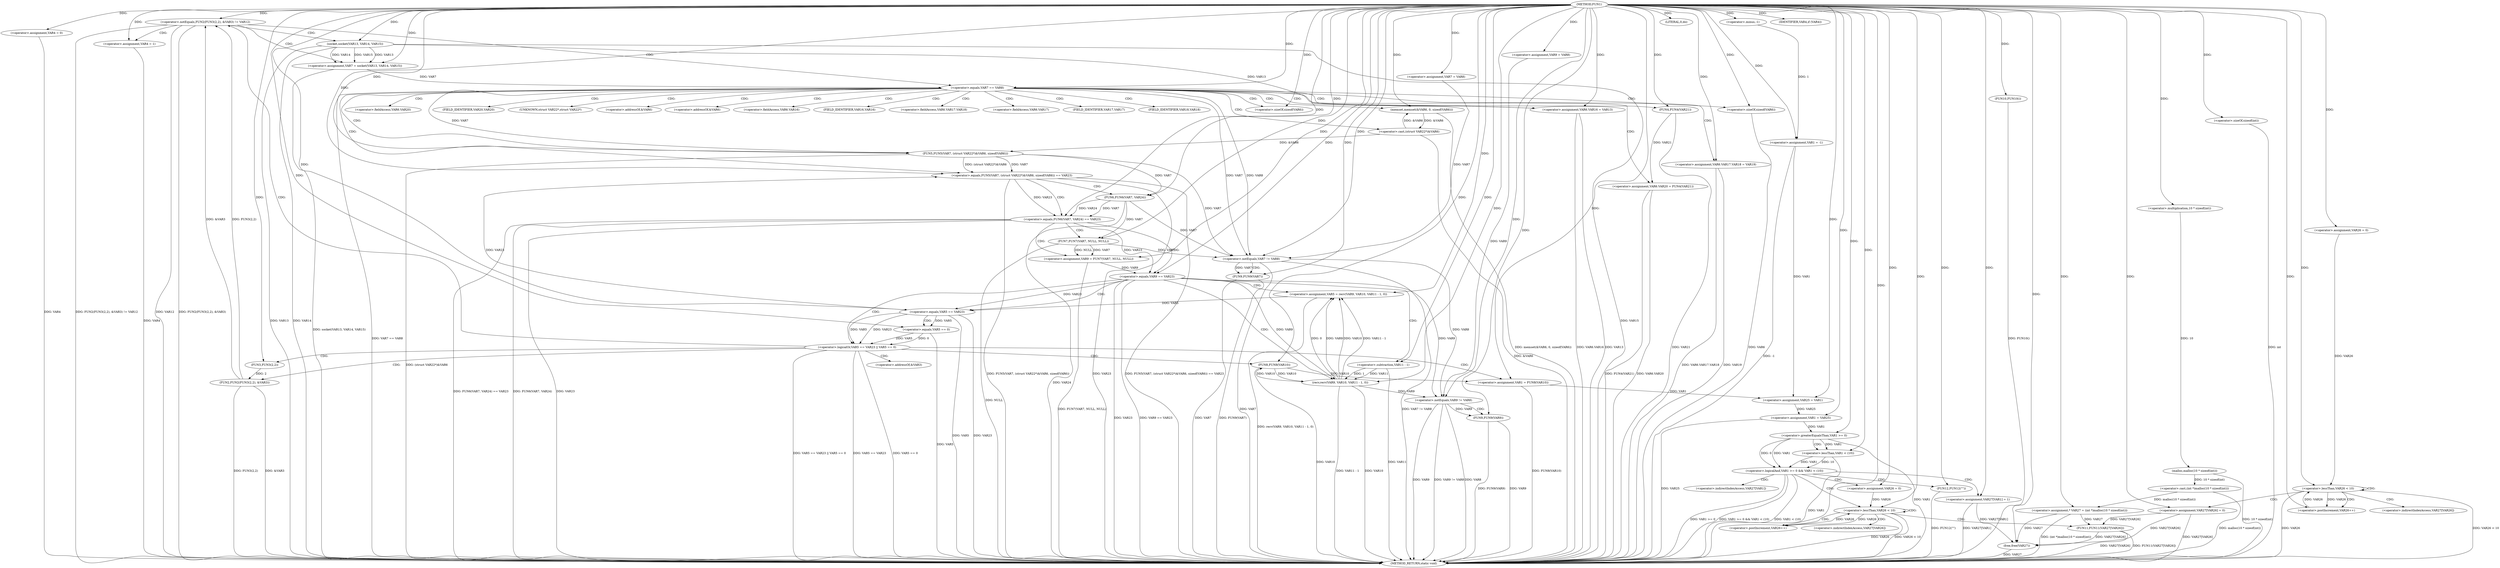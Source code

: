 digraph FUN1 {  
"1000100" [label = "(METHOD,FUN1)" ]
"1000321" [label = "(METHOD_RETURN,static void)" ]
"1000103" [label = "(<operator>.assignment,VAR1 = -1)" ]
"1000105" [label = "(<operator>.minus,-1)" ]
"1000110" [label = "(<operator>.assignment,VAR4 = 0)" ]
"1000116" [label = "(<operator>.assignment,VAR7 = VAR8)" ]
"1000120" [label = "(<operator>.assignment,VAR9 = VAR8)" ]
"1000127" [label = "(<operator>.notEquals,FUN2(FUN3(2,2), &VAR3) != VAR12)" ]
"1000128" [label = "(FUN2,FUN2(FUN3(2,2), &VAR3))" ]
"1000129" [label = "(FUN3,FUN3(2,2))" ]
"1000137" [label = "(<operator>.assignment,VAR4 = 1)" ]
"1000140" [label = "(<operator>.assignment,VAR7 = socket(VAR13, VAR14, VAR15))" ]
"1000142" [label = "(socket,socket(VAR13, VAR14, VAR15))" ]
"1000147" [label = "(<operator>.equals,VAR7 == VAR8)" ]
"1000152" [label = "(memset,memset(&VAR6, 0, sizeof(VAR6)))" ]
"1000156" [label = "(<operator>.sizeOf,sizeof(VAR6))" ]
"1000158" [label = "(<operator>.assignment,VAR6.VAR16 = VAR13)" ]
"1000163" [label = "(<operator>.assignment,VAR6.VAR17.VAR18 = VAR19)" ]
"1000170" [label = "(<operator>.assignment,VAR6.VAR20 = FUN4(VAR21))" ]
"1000174" [label = "(FUN4,FUN4(VAR21))" ]
"1000177" [label = "(<operator>.equals,FUN5(VAR7, (struct VAR22*)&VAR6, sizeof(VAR6)) == VAR23)" ]
"1000178" [label = "(FUN5,FUN5(VAR7, (struct VAR22*)&VAR6, sizeof(VAR6)))" ]
"1000180" [label = "(<operator>.cast,(struct VAR22*)&VAR6)" ]
"1000184" [label = "(<operator>.sizeOf,sizeof(VAR6))" ]
"1000190" [label = "(<operator>.equals,FUN6(VAR7, VAR24) == VAR23)" ]
"1000191" [label = "(FUN6,FUN6(VAR7, VAR24))" ]
"1000197" [label = "(<operator>.assignment,VAR9 = FUN7(VAR7, NULL, NULL))" ]
"1000199" [label = "(FUN7,FUN7(VAR7, NULL, NULL))" ]
"1000204" [label = "(<operator>.equals,VAR9 == VAR23)" ]
"1000209" [label = "(<operator>.assignment,VAR5 = recv(VAR9, VAR10, VAR11 - 1, 0))" ]
"1000211" [label = "(recv,recv(VAR9, VAR10, VAR11 - 1, 0))" ]
"1000214" [label = "(<operator>.subtraction,VAR11 - 1)" ]
"1000219" [label = "(<operator>.logicalOr,VAR5 == VAR23 || VAR5 == 0)" ]
"1000220" [label = "(<operator>.equals,VAR5 == VAR23)" ]
"1000223" [label = "(<operator>.equals,VAR5 == 0)" ]
"1000228" [label = "(<operator>.assignment,VAR1 = FUN8(VAR10))" ]
"1000230" [label = "(FUN8,FUN8(VAR10))" ]
"1000232" [label = "(LITERAL,0,do)" ]
"1000234" [label = "(<operator>.notEquals,VAR7 != VAR8)" ]
"1000238" [label = "(FUN9,FUN9(VAR7))" ]
"1000241" [label = "(<operator>.notEquals,VAR9 != VAR8)" ]
"1000245" [label = "(FUN9,FUN9(VAR9))" ]
"1000248" [label = "(IDENTIFIER,VAR4,if (VAR4))" ]
"1000250" [label = "(FUN10,FUN10())" ]
"1000253" [label = "(<operator>.assignment,VAR25 = VAR1)" ]
"1000257" [label = "(<operator>.assignment,VAR1 = VAR25)" ]
"1000263" [label = "(<operator>.assignment,* VAR27 = (int *)malloc(10 * sizeof(int)))" ]
"1000265" [label = "(<operator>.cast,(int *)malloc(10 * sizeof(int)))" ]
"1000267" [label = "(malloc,malloc(10 * sizeof(int)))" ]
"1000268" [label = "(<operator>.multiplication,10 * sizeof(int))" ]
"1000270" [label = "(<operator>.sizeOf,sizeof(int))" ]
"1000273" [label = "(<operator>.assignment,VAR26 = 0)" ]
"1000276" [label = "(<operator>.lessThan,VAR26 < 10)" ]
"1000279" [label = "(<operator>.postIncrement,VAR26++)" ]
"1000282" [label = "(<operator>.assignment,VAR27[VAR26] = 0)" ]
"1000288" [label = "(<operator>.logicalAnd,VAR1 >= 0 && VAR1 < (10))" ]
"1000289" [label = "(<operator>.greaterEqualsThan,VAR1 >= 0)" ]
"1000292" [label = "(<operator>.lessThan,VAR1 < (10))" ]
"1000296" [label = "(<operator>.assignment,VAR27[VAR1] = 1)" ]
"1000302" [label = "(<operator>.assignment,VAR26 = 0)" ]
"1000305" [label = "(<operator>.lessThan,VAR26 < 10)" ]
"1000308" [label = "(<operator>.postIncrement,VAR26++)" ]
"1000311" [label = "(FUN11,FUN11(VAR27[VAR26]))" ]
"1000317" [label = "(FUN12,FUN12(\"\"))" ]
"1000319" [label = "(free,free(VAR27))" ]
"1000132" [label = "(<operator>.addressOf,&VAR3)" ]
"1000153" [label = "(<operator>.addressOf,&VAR6)" ]
"1000159" [label = "(<operator>.fieldAccess,VAR6.VAR16)" ]
"1000161" [label = "(FIELD_IDENTIFIER,VAR16,VAR16)" ]
"1000164" [label = "(<operator>.fieldAccess,VAR6.VAR17.VAR18)" ]
"1000165" [label = "(<operator>.fieldAccess,VAR6.VAR17)" ]
"1000167" [label = "(FIELD_IDENTIFIER,VAR17,VAR17)" ]
"1000168" [label = "(FIELD_IDENTIFIER,VAR18,VAR18)" ]
"1000171" [label = "(<operator>.fieldAccess,VAR6.VAR20)" ]
"1000173" [label = "(FIELD_IDENTIFIER,VAR20,VAR20)" ]
"1000181" [label = "(UNKNOWN,struct VAR22*,struct VAR22*)" ]
"1000182" [label = "(<operator>.addressOf,&VAR6)" ]
"1000283" [label = "(<operator>.indirectIndexAccess,VAR27[VAR26])" ]
"1000297" [label = "(<operator>.indirectIndexAccess,VAR27[VAR1])" ]
"1000312" [label = "(<operator>.indirectIndexAccess,VAR27[VAR26])" ]
  "1000184" -> "1000321"  [ label = "DDG: VAR6"] 
  "1000238" -> "1000321"  [ label = "DDG: VAR7"] 
  "1000127" -> "1000321"  [ label = "DDG: FUN2(FUN3(2,2), &VAR3) != VAR12"] 
  "1000276" -> "1000321"  [ label = "DDG: VAR26 < 10"] 
  "1000296" -> "1000321"  [ label = "DDG: VAR27[VAR1]"] 
  "1000180" -> "1000321"  [ label = "DDG: &VAR6"] 
  "1000257" -> "1000321"  [ label = "DDG: VAR25"] 
  "1000177" -> "1000321"  [ label = "DDG: FUN5(VAR7, (struct VAR22*)&VAR6, sizeof(VAR6))"] 
  "1000158" -> "1000321"  [ label = "DDG: VAR6.VAR16"] 
  "1000163" -> "1000321"  [ label = "DDG: VAR6.VAR17.VAR18"] 
  "1000177" -> "1000321"  [ label = "DDG: VAR23"] 
  "1000311" -> "1000321"  [ label = "DDG: VAR27[VAR26]"] 
  "1000140" -> "1000321"  [ label = "DDG: socket(VAR13, VAR14, VAR15)"] 
  "1000220" -> "1000321"  [ label = "DDG: VAR5"] 
  "1000190" -> "1000321"  [ label = "DDG: VAR23"] 
  "1000199" -> "1000321"  [ label = "DDG: NULL"] 
  "1000288" -> "1000321"  [ label = "DDG: VAR1 < (10)"] 
  "1000219" -> "1000321"  [ label = "DDG: VAR5 == 0"] 
  "1000289" -> "1000321"  [ label = "DDG: VAR1"] 
  "1000163" -> "1000321"  [ label = "DDG: VAR19"] 
  "1000234" -> "1000321"  [ label = "DDG: VAR7"] 
  "1000190" -> "1000321"  [ label = "DDG: FUN6(VAR7, VAR24) == VAR23"] 
  "1000292" -> "1000321"  [ label = "DDG: VAR1"] 
  "1000103" -> "1000321"  [ label = "DDG: -1"] 
  "1000219" -> "1000321"  [ label = "DDG: VAR5 == VAR23 || VAR5 == 0"] 
  "1000311" -> "1000321"  [ label = "DDG: FUN11(VAR27[VAR26])"] 
  "1000238" -> "1000321"  [ label = "DDG: FUN9(VAR7)"] 
  "1000211" -> "1000321"  [ label = "DDG: VAR11 - 1"] 
  "1000305" -> "1000321"  [ label = "DDG: VAR26 < 10"] 
  "1000204" -> "1000321"  [ label = "DDG: VAR23"] 
  "1000128" -> "1000321"  [ label = "DDG: &VAR3"] 
  "1000152" -> "1000321"  [ label = "DDG: memset(&VAR6, 0, sizeof(VAR6))"] 
  "1000263" -> "1000321"  [ label = "DDG: (int *)malloc(10 * sizeof(int))"] 
  "1000267" -> "1000321"  [ label = "DDG: 10 * sizeof(int)"] 
  "1000128" -> "1000321"  [ label = "DDG: FUN3(2,2)"] 
  "1000142" -> "1000321"  [ label = "DDG: VAR14"] 
  "1000288" -> "1000321"  [ label = "DDG: VAR1 >= 0"] 
  "1000265" -> "1000321"  [ label = "DDG: malloc(10 * sizeof(int))"] 
  "1000127" -> "1000321"  [ label = "DDG: VAR12"] 
  "1000190" -> "1000321"  [ label = "DDG: FUN6(VAR7, VAR24)"] 
  "1000178" -> "1000321"  [ label = "DDG: (struct VAR22*)&VAR6"] 
  "1000220" -> "1000321"  [ label = "DDG: VAR23"] 
  "1000305" -> "1000321"  [ label = "DDG: VAR26"] 
  "1000230" -> "1000321"  [ label = "DDG: VAR10"] 
  "1000197" -> "1000321"  [ label = "DDG: FUN7(VAR7, NULL, NULL)"] 
  "1000211" -> "1000321"  [ label = "DDG: VAR10"] 
  "1000191" -> "1000321"  [ label = "DDG: VAR24"] 
  "1000209" -> "1000321"  [ label = "DDG: recv(VAR9, VAR10, VAR11 - 1, 0)"] 
  "1000234" -> "1000321"  [ label = "DDG: VAR7 != VAR8"] 
  "1000276" -> "1000321"  [ label = "DDG: VAR26"] 
  "1000241" -> "1000321"  [ label = "DDG: VAR9"] 
  "1000142" -> "1000321"  [ label = "DDG: VAR15"] 
  "1000288" -> "1000321"  [ label = "DDG: VAR1 >= 0 && VAR1 < (10)"] 
  "1000219" -> "1000321"  [ label = "DDG: VAR5 == VAR23"] 
  "1000170" -> "1000321"  [ label = "DDG: VAR6.VAR20"] 
  "1000142" -> "1000321"  [ label = "DDG: VAR13"] 
  "1000228" -> "1000321"  [ label = "DDG: FUN8(VAR10)"] 
  "1000214" -> "1000321"  [ label = "DDG: VAR11"] 
  "1000177" -> "1000321"  [ label = "DDG: FUN5(VAR7, (struct VAR22*)&VAR6, sizeof(VAR6)) == VAR23"] 
  "1000127" -> "1000321"  [ label = "DDG: FUN2(FUN3(2,2), &VAR3)"] 
  "1000250" -> "1000321"  [ label = "DDG: FUN10()"] 
  "1000137" -> "1000321"  [ label = "DDG: VAR4"] 
  "1000319" -> "1000321"  [ label = "DDG: VAR27"] 
  "1000245" -> "1000321"  [ label = "DDG: FUN9(VAR9)"] 
  "1000158" -> "1000321"  [ label = "DDG: VAR13"] 
  "1000245" -> "1000321"  [ label = "DDG: VAR9"] 
  "1000282" -> "1000321"  [ label = "DDG: VAR27[VAR26]"] 
  "1000241" -> "1000321"  [ label = "DDG: VAR9 != VAR8"] 
  "1000147" -> "1000321"  [ label = "DDG: VAR7 == VAR8"] 
  "1000110" -> "1000321"  [ label = "DDG: VAR4"] 
  "1000270" -> "1000321"  [ label = "DDG: int"] 
  "1000170" -> "1000321"  [ label = "DDG: FUN4(VAR21)"] 
  "1000241" -> "1000321"  [ label = "DDG: VAR8"] 
  "1000174" -> "1000321"  [ label = "DDG: VAR21"] 
  "1000223" -> "1000321"  [ label = "DDG: VAR5"] 
  "1000204" -> "1000321"  [ label = "DDG: VAR9 == VAR23"] 
  "1000317" -> "1000321"  [ label = "DDG: FUN12(\"\")"] 
  "1000105" -> "1000103"  [ label = "DDG: 1"] 
  "1000100" -> "1000103"  [ label = "DDG: "] 
  "1000100" -> "1000105"  [ label = "DDG: "] 
  "1000100" -> "1000110"  [ label = "DDG: "] 
  "1000100" -> "1000116"  [ label = "DDG: "] 
  "1000100" -> "1000120"  [ label = "DDG: "] 
  "1000128" -> "1000127"  [ label = "DDG: FUN3(2,2)"] 
  "1000128" -> "1000127"  [ label = "DDG: &VAR3"] 
  "1000129" -> "1000128"  [ label = "DDG: 2"] 
  "1000100" -> "1000129"  [ label = "DDG: "] 
  "1000100" -> "1000127"  [ label = "DDG: "] 
  "1000100" -> "1000137"  [ label = "DDG: "] 
  "1000142" -> "1000140"  [ label = "DDG: VAR13"] 
  "1000142" -> "1000140"  [ label = "DDG: VAR14"] 
  "1000142" -> "1000140"  [ label = "DDG: VAR15"] 
  "1000100" -> "1000140"  [ label = "DDG: "] 
  "1000100" -> "1000142"  [ label = "DDG: "] 
  "1000140" -> "1000147"  [ label = "DDG: VAR7"] 
  "1000100" -> "1000147"  [ label = "DDG: "] 
  "1000180" -> "1000152"  [ label = "DDG: &VAR6"] 
  "1000100" -> "1000152"  [ label = "DDG: "] 
  "1000100" -> "1000156"  [ label = "DDG: "] 
  "1000142" -> "1000158"  [ label = "DDG: VAR13"] 
  "1000100" -> "1000158"  [ label = "DDG: "] 
  "1000100" -> "1000163"  [ label = "DDG: "] 
  "1000174" -> "1000170"  [ label = "DDG: VAR21"] 
  "1000100" -> "1000174"  [ label = "DDG: "] 
  "1000178" -> "1000177"  [ label = "DDG: VAR7"] 
  "1000178" -> "1000177"  [ label = "DDG: (struct VAR22*)&VAR6"] 
  "1000147" -> "1000178"  [ label = "DDG: VAR7"] 
  "1000100" -> "1000178"  [ label = "DDG: "] 
  "1000180" -> "1000178"  [ label = "DDG: &VAR6"] 
  "1000152" -> "1000180"  [ label = "DDG: &VAR6"] 
  "1000100" -> "1000184"  [ label = "DDG: "] 
  "1000220" -> "1000177"  [ label = "DDG: VAR23"] 
  "1000100" -> "1000177"  [ label = "DDG: "] 
  "1000191" -> "1000190"  [ label = "DDG: VAR7"] 
  "1000191" -> "1000190"  [ label = "DDG: VAR24"] 
  "1000178" -> "1000191"  [ label = "DDG: VAR7"] 
  "1000100" -> "1000191"  [ label = "DDG: "] 
  "1000177" -> "1000190"  [ label = "DDG: VAR23"] 
  "1000100" -> "1000190"  [ label = "DDG: "] 
  "1000199" -> "1000197"  [ label = "DDG: VAR7"] 
  "1000199" -> "1000197"  [ label = "DDG: NULL"] 
  "1000100" -> "1000197"  [ label = "DDG: "] 
  "1000191" -> "1000199"  [ label = "DDG: VAR7"] 
  "1000100" -> "1000199"  [ label = "DDG: "] 
  "1000197" -> "1000204"  [ label = "DDG: VAR9"] 
  "1000100" -> "1000204"  [ label = "DDG: "] 
  "1000190" -> "1000204"  [ label = "DDG: VAR23"] 
  "1000211" -> "1000209"  [ label = "DDG: VAR9"] 
  "1000211" -> "1000209"  [ label = "DDG: VAR10"] 
  "1000211" -> "1000209"  [ label = "DDG: VAR11 - 1"] 
  "1000211" -> "1000209"  [ label = "DDG: 0"] 
  "1000100" -> "1000209"  [ label = "DDG: "] 
  "1000204" -> "1000211"  [ label = "DDG: VAR9"] 
  "1000100" -> "1000211"  [ label = "DDG: "] 
  "1000230" -> "1000211"  [ label = "DDG: VAR10"] 
  "1000214" -> "1000211"  [ label = "DDG: VAR11"] 
  "1000214" -> "1000211"  [ label = "DDG: 1"] 
  "1000100" -> "1000214"  [ label = "DDG: "] 
  "1000220" -> "1000219"  [ label = "DDG: VAR5"] 
  "1000220" -> "1000219"  [ label = "DDG: VAR23"] 
  "1000209" -> "1000220"  [ label = "DDG: VAR5"] 
  "1000100" -> "1000220"  [ label = "DDG: "] 
  "1000204" -> "1000220"  [ label = "DDG: VAR23"] 
  "1000223" -> "1000219"  [ label = "DDG: VAR5"] 
  "1000223" -> "1000219"  [ label = "DDG: 0"] 
  "1000220" -> "1000223"  [ label = "DDG: VAR5"] 
  "1000100" -> "1000223"  [ label = "DDG: "] 
  "1000230" -> "1000228"  [ label = "DDG: VAR10"] 
  "1000100" -> "1000228"  [ label = "DDG: "] 
  "1000211" -> "1000230"  [ label = "DDG: VAR10"] 
  "1000100" -> "1000230"  [ label = "DDG: "] 
  "1000100" -> "1000232"  [ label = "DDG: "] 
  "1000116" -> "1000234"  [ label = "DDG: VAR7"] 
  "1000199" -> "1000234"  [ label = "DDG: VAR7"] 
  "1000178" -> "1000234"  [ label = "DDG: VAR7"] 
  "1000147" -> "1000234"  [ label = "DDG: VAR7"] 
  "1000191" -> "1000234"  [ label = "DDG: VAR7"] 
  "1000100" -> "1000234"  [ label = "DDG: "] 
  "1000147" -> "1000234"  [ label = "DDG: VAR8"] 
  "1000234" -> "1000238"  [ label = "DDG: VAR7"] 
  "1000100" -> "1000238"  [ label = "DDG: "] 
  "1000120" -> "1000241"  [ label = "DDG: VAR9"] 
  "1000211" -> "1000241"  [ label = "DDG: VAR9"] 
  "1000204" -> "1000241"  [ label = "DDG: VAR9"] 
  "1000100" -> "1000241"  [ label = "DDG: "] 
  "1000234" -> "1000241"  [ label = "DDG: VAR8"] 
  "1000241" -> "1000245"  [ label = "DDG: VAR9"] 
  "1000100" -> "1000245"  [ label = "DDG: "] 
  "1000100" -> "1000248"  [ label = "DDG: "] 
  "1000100" -> "1000250"  [ label = "DDG: "] 
  "1000103" -> "1000253"  [ label = "DDG: VAR1"] 
  "1000228" -> "1000253"  [ label = "DDG: VAR1"] 
  "1000100" -> "1000253"  [ label = "DDG: "] 
  "1000253" -> "1000257"  [ label = "DDG: VAR25"] 
  "1000100" -> "1000257"  [ label = "DDG: "] 
  "1000265" -> "1000263"  [ label = "DDG: malloc(10 * sizeof(int))"] 
  "1000100" -> "1000263"  [ label = "DDG: "] 
  "1000267" -> "1000265"  [ label = "DDG: 10 * sizeof(int)"] 
  "1000268" -> "1000267"  [ label = "DDG: 10"] 
  "1000100" -> "1000268"  [ label = "DDG: "] 
  "1000100" -> "1000270"  [ label = "DDG: "] 
  "1000100" -> "1000273"  [ label = "DDG: "] 
  "1000279" -> "1000276"  [ label = "DDG: VAR26"] 
  "1000273" -> "1000276"  [ label = "DDG: VAR26"] 
  "1000100" -> "1000276"  [ label = "DDG: "] 
  "1000276" -> "1000279"  [ label = "DDG: VAR26"] 
  "1000100" -> "1000279"  [ label = "DDG: "] 
  "1000100" -> "1000282"  [ label = "DDG: "] 
  "1000289" -> "1000288"  [ label = "DDG: VAR1"] 
  "1000289" -> "1000288"  [ label = "DDG: 0"] 
  "1000257" -> "1000289"  [ label = "DDG: VAR1"] 
  "1000100" -> "1000289"  [ label = "DDG: "] 
  "1000292" -> "1000288"  [ label = "DDG: VAR1"] 
  "1000292" -> "1000288"  [ label = "DDG: 10"] 
  "1000289" -> "1000292"  [ label = "DDG: VAR1"] 
  "1000100" -> "1000292"  [ label = "DDG: "] 
  "1000100" -> "1000296"  [ label = "DDG: "] 
  "1000100" -> "1000302"  [ label = "DDG: "] 
  "1000308" -> "1000305"  [ label = "DDG: VAR26"] 
  "1000302" -> "1000305"  [ label = "DDG: VAR26"] 
  "1000100" -> "1000305"  [ label = "DDG: "] 
  "1000305" -> "1000308"  [ label = "DDG: VAR26"] 
  "1000100" -> "1000308"  [ label = "DDG: "] 
  "1000263" -> "1000311"  [ label = "DDG: VAR27"] 
  "1000282" -> "1000311"  [ label = "DDG: VAR27[VAR26]"] 
  "1000100" -> "1000317"  [ label = "DDG: "] 
  "1000311" -> "1000319"  [ label = "DDG: VAR27[VAR26]"] 
  "1000263" -> "1000319"  [ label = "DDG: VAR27"] 
  "1000296" -> "1000319"  [ label = "DDG: VAR27[VAR1]"] 
  "1000282" -> "1000319"  [ label = "DDG: VAR27[VAR26]"] 
  "1000100" -> "1000319"  [ label = "DDG: "] 
  "1000127" -> "1000142"  [ label = "CDG: "] 
  "1000127" -> "1000137"  [ label = "CDG: "] 
  "1000127" -> "1000147"  [ label = "CDG: "] 
  "1000127" -> "1000140"  [ label = "CDG: "] 
  "1000147" -> "1000164"  [ label = "CDG: "] 
  "1000147" -> "1000174"  [ label = "CDG: "] 
  "1000147" -> "1000156"  [ label = "CDG: "] 
  "1000147" -> "1000161"  [ label = "CDG: "] 
  "1000147" -> "1000182"  [ label = "CDG: "] 
  "1000147" -> "1000180"  [ label = "CDG: "] 
  "1000147" -> "1000165"  [ label = "CDG: "] 
  "1000147" -> "1000167"  [ label = "CDG: "] 
  "1000147" -> "1000153"  [ label = "CDG: "] 
  "1000147" -> "1000152"  [ label = "CDG: "] 
  "1000147" -> "1000163"  [ label = "CDG: "] 
  "1000147" -> "1000168"  [ label = "CDG: "] 
  "1000147" -> "1000178"  [ label = "CDG: "] 
  "1000147" -> "1000159"  [ label = "CDG: "] 
  "1000147" -> "1000173"  [ label = "CDG: "] 
  "1000147" -> "1000158"  [ label = "CDG: "] 
  "1000147" -> "1000170"  [ label = "CDG: "] 
  "1000147" -> "1000171"  [ label = "CDG: "] 
  "1000147" -> "1000184"  [ label = "CDG: "] 
  "1000147" -> "1000177"  [ label = "CDG: "] 
  "1000147" -> "1000181"  [ label = "CDG: "] 
  "1000177" -> "1000191"  [ label = "CDG: "] 
  "1000177" -> "1000190"  [ label = "CDG: "] 
  "1000190" -> "1000199"  [ label = "CDG: "] 
  "1000190" -> "1000197"  [ label = "CDG: "] 
  "1000190" -> "1000204"  [ label = "CDG: "] 
  "1000204" -> "1000211"  [ label = "CDG: "] 
  "1000204" -> "1000219"  [ label = "CDG: "] 
  "1000204" -> "1000220"  [ label = "CDG: "] 
  "1000204" -> "1000214"  [ label = "CDG: "] 
  "1000204" -> "1000209"  [ label = "CDG: "] 
  "1000219" -> "1000230"  [ label = "CDG: "] 
  "1000219" -> "1000228"  [ label = "CDG: "] 
  "1000219" -> "1000127"  [ label = "CDG: "] 
  "1000219" -> "1000128"  [ label = "CDG: "] 
  "1000219" -> "1000132"  [ label = "CDG: "] 
  "1000219" -> "1000129"  [ label = "CDG: "] 
  "1000220" -> "1000223"  [ label = "CDG: "] 
  "1000234" -> "1000238"  [ label = "CDG: "] 
  "1000241" -> "1000245"  [ label = "CDG: "] 
  "1000276" -> "1000276"  [ label = "CDG: "] 
  "1000276" -> "1000282"  [ label = "CDG: "] 
  "1000276" -> "1000279"  [ label = "CDG: "] 
  "1000276" -> "1000283"  [ label = "CDG: "] 
  "1000288" -> "1000305"  [ label = "CDG: "] 
  "1000288" -> "1000302"  [ label = "CDG: "] 
  "1000288" -> "1000297"  [ label = "CDG: "] 
  "1000288" -> "1000296"  [ label = "CDG: "] 
  "1000288" -> "1000317"  [ label = "CDG: "] 
  "1000289" -> "1000292"  [ label = "CDG: "] 
  "1000305" -> "1000305"  [ label = "CDG: "] 
  "1000305" -> "1000312"  [ label = "CDG: "] 
  "1000305" -> "1000308"  [ label = "CDG: "] 
  "1000305" -> "1000311"  [ label = "CDG: "] 
}
